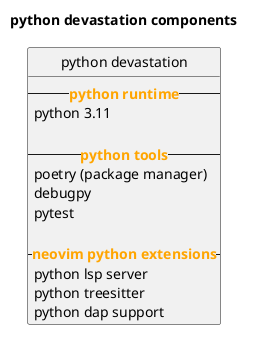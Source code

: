 @startuml python_architecture


title python devastation components

hide circle
hide stereotypes

class "python devastation" as PyDev {
  -- <color:ORANGE><b>python runtime</b></color> --
  python 3.11
  
  -- <color:ORANGE><b>python tools</b></color> --
  poetry (package manager)
  debugpy
  pytest
  
  -- <color:ORANGE><b>neovim python extensions</b></color> --
  python lsp server
  python treesitter
  python dap support
}

@enduml